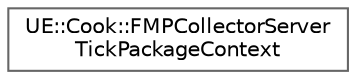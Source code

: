 digraph "Graphical Class Hierarchy"
{
 // INTERACTIVE_SVG=YES
 // LATEX_PDF_SIZE
  bgcolor="transparent";
  edge [fontname=Helvetica,fontsize=10,labelfontname=Helvetica,labelfontsize=10];
  node [fontname=Helvetica,fontsize=10,shape=box,height=0.2,width=0.4];
  rankdir="LR";
  Node0 [id="Node000000",label="UE::Cook::FMPCollectorServer\lTickPackageContext",height=0.2,width=0.4,color="grey40", fillcolor="white", style="filled",URL="$d9/d3d/classUE_1_1Cook_1_1FMPCollectorServerTickPackageContext.html",tooltip=" "];
}
